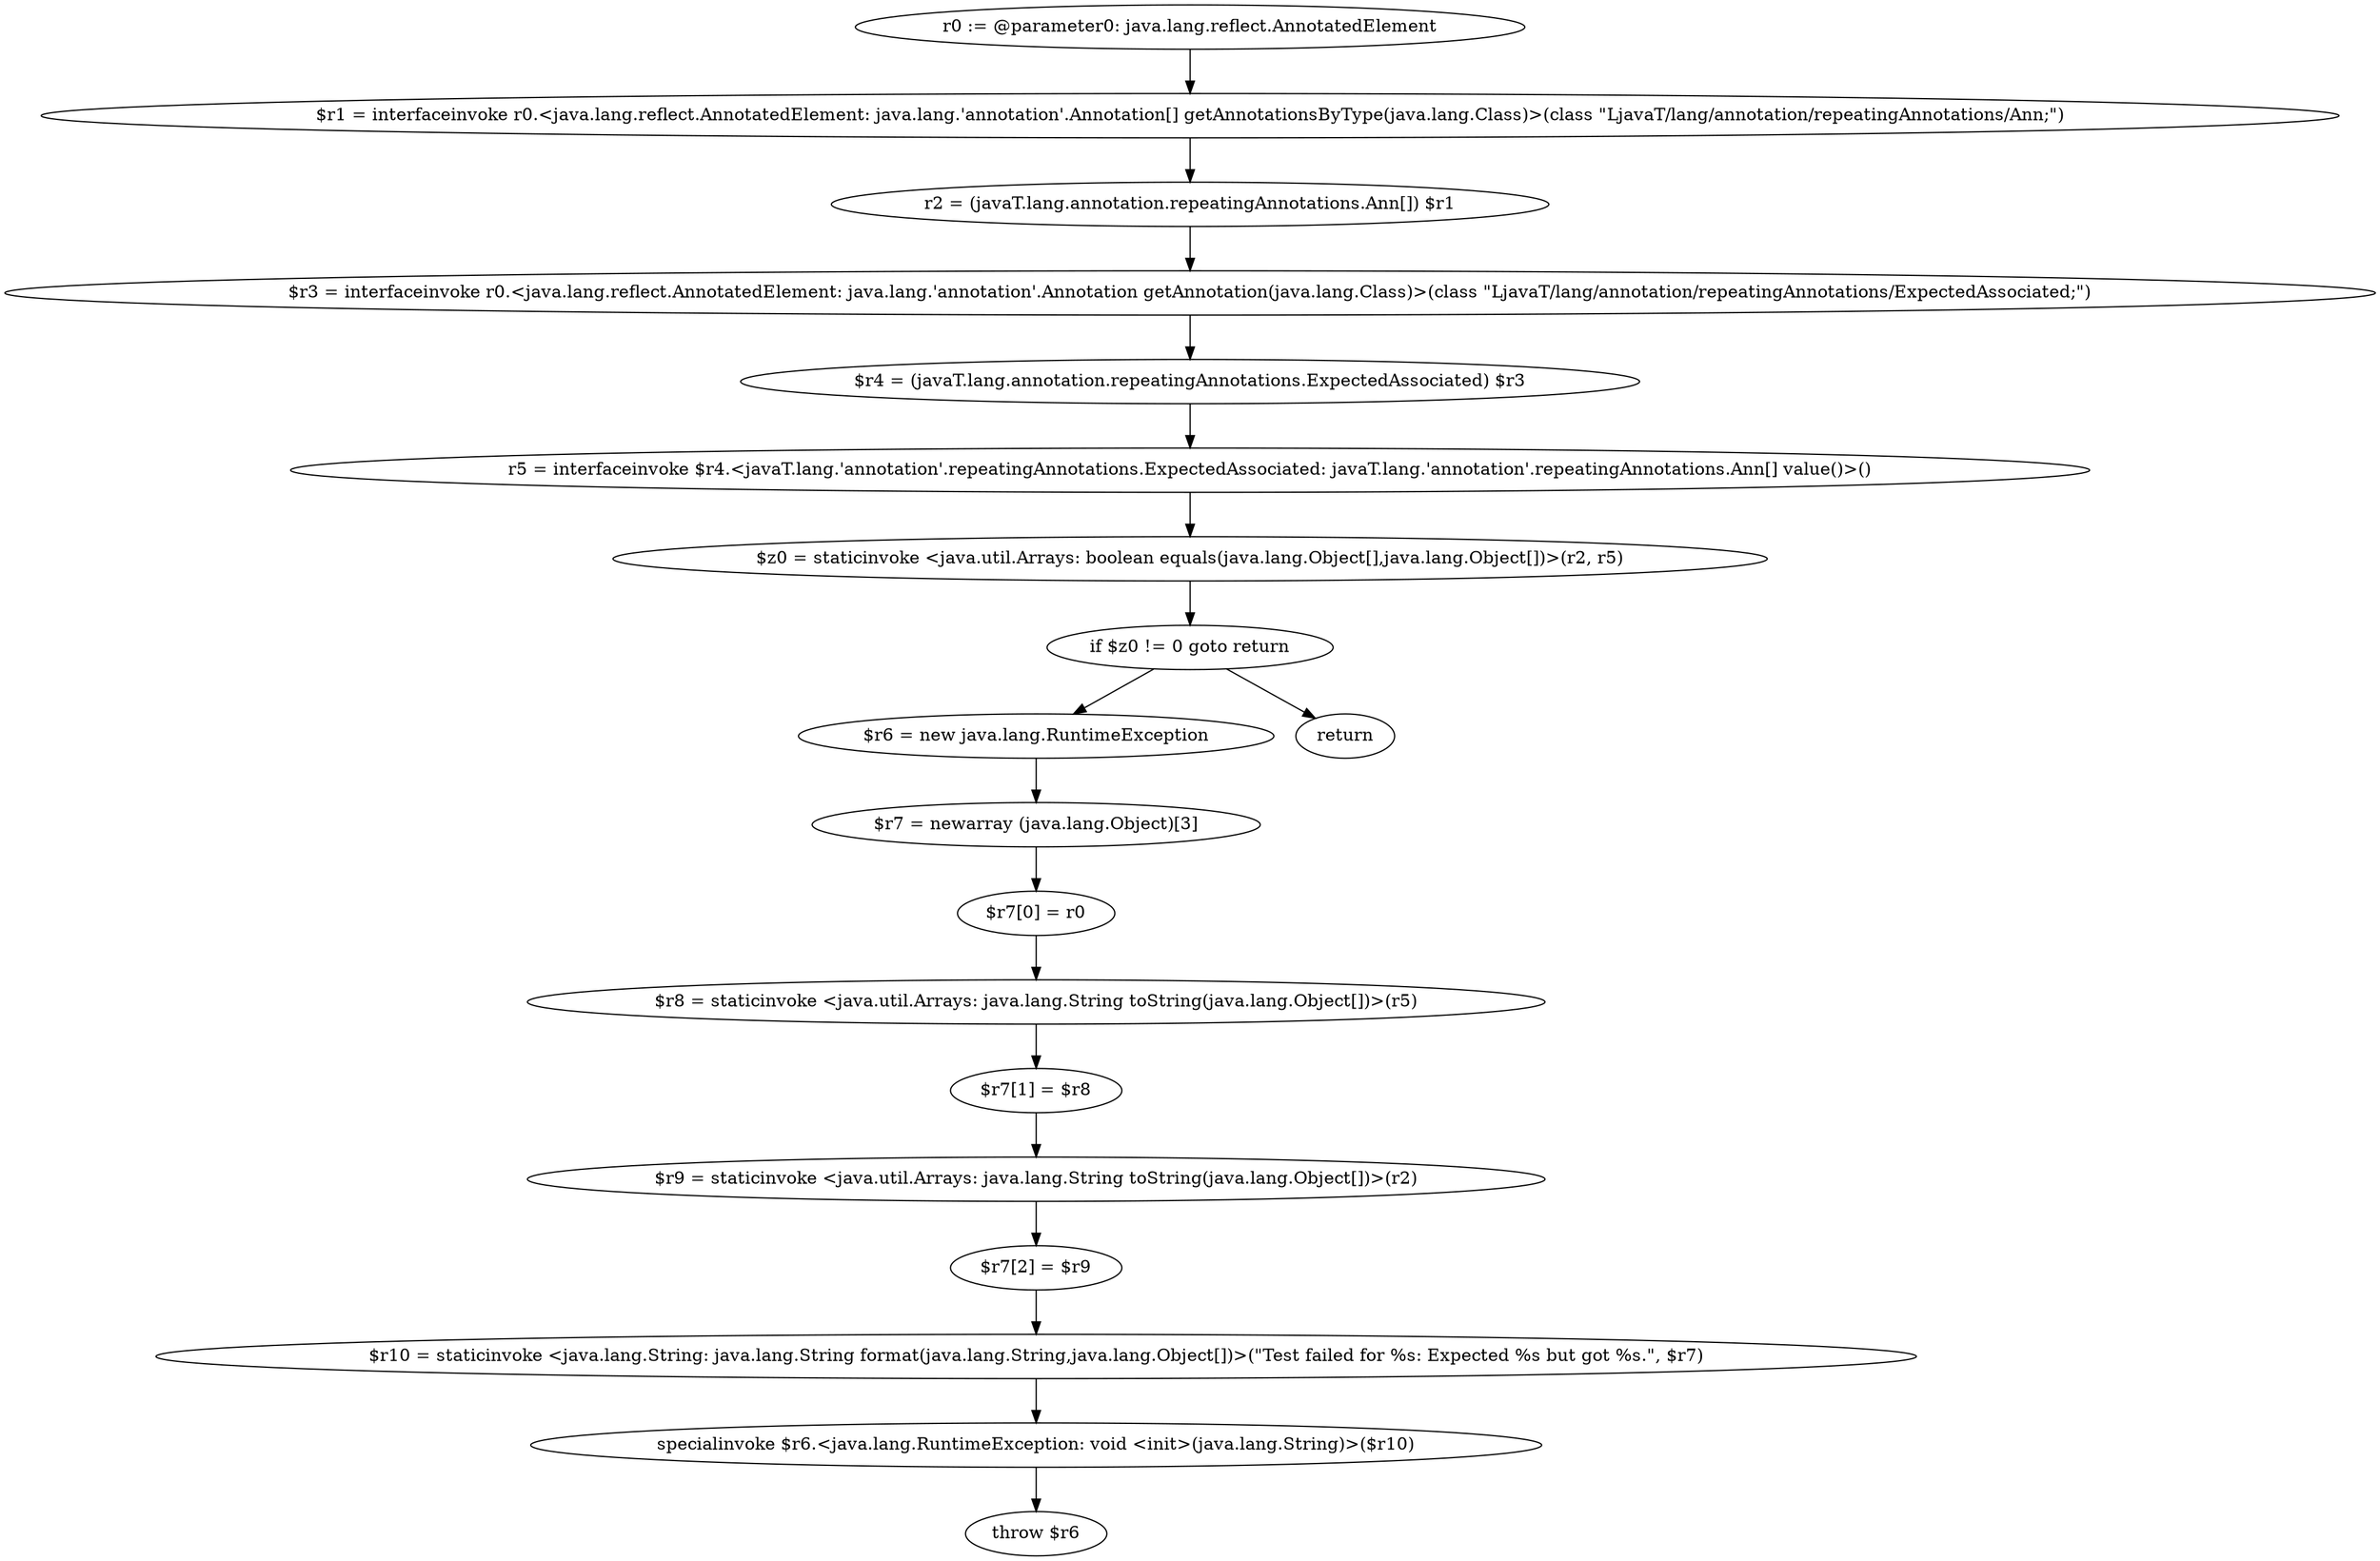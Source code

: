 digraph "unitGraph" {
    "r0 := @parameter0: java.lang.reflect.AnnotatedElement"
    "$r1 = interfaceinvoke r0.<java.lang.reflect.AnnotatedElement: java.lang.'annotation'.Annotation[] getAnnotationsByType(java.lang.Class)>(class \"LjavaT/lang/annotation/repeatingAnnotations/Ann;\")"
    "r2 = (javaT.lang.annotation.repeatingAnnotations.Ann[]) $r1"
    "$r3 = interfaceinvoke r0.<java.lang.reflect.AnnotatedElement: java.lang.'annotation'.Annotation getAnnotation(java.lang.Class)>(class \"LjavaT/lang/annotation/repeatingAnnotations/ExpectedAssociated;\")"
    "$r4 = (javaT.lang.annotation.repeatingAnnotations.ExpectedAssociated) $r3"
    "r5 = interfaceinvoke $r4.<javaT.lang.'annotation'.repeatingAnnotations.ExpectedAssociated: javaT.lang.'annotation'.repeatingAnnotations.Ann[] value()>()"
    "$z0 = staticinvoke <java.util.Arrays: boolean equals(java.lang.Object[],java.lang.Object[])>(r2, r5)"
    "if $z0 != 0 goto return"
    "$r6 = new java.lang.RuntimeException"
    "$r7 = newarray (java.lang.Object)[3]"
    "$r7[0] = r0"
    "$r8 = staticinvoke <java.util.Arrays: java.lang.String toString(java.lang.Object[])>(r5)"
    "$r7[1] = $r8"
    "$r9 = staticinvoke <java.util.Arrays: java.lang.String toString(java.lang.Object[])>(r2)"
    "$r7[2] = $r9"
    "$r10 = staticinvoke <java.lang.String: java.lang.String format(java.lang.String,java.lang.Object[])>(\"Test failed for %s: Expected %s but got %s.\", $r7)"
    "specialinvoke $r6.<java.lang.RuntimeException: void <init>(java.lang.String)>($r10)"
    "throw $r6"
    "return"
    "r0 := @parameter0: java.lang.reflect.AnnotatedElement"->"$r1 = interfaceinvoke r0.<java.lang.reflect.AnnotatedElement: java.lang.'annotation'.Annotation[] getAnnotationsByType(java.lang.Class)>(class \"LjavaT/lang/annotation/repeatingAnnotations/Ann;\")";
    "$r1 = interfaceinvoke r0.<java.lang.reflect.AnnotatedElement: java.lang.'annotation'.Annotation[] getAnnotationsByType(java.lang.Class)>(class \"LjavaT/lang/annotation/repeatingAnnotations/Ann;\")"->"r2 = (javaT.lang.annotation.repeatingAnnotations.Ann[]) $r1";
    "r2 = (javaT.lang.annotation.repeatingAnnotations.Ann[]) $r1"->"$r3 = interfaceinvoke r0.<java.lang.reflect.AnnotatedElement: java.lang.'annotation'.Annotation getAnnotation(java.lang.Class)>(class \"LjavaT/lang/annotation/repeatingAnnotations/ExpectedAssociated;\")";
    "$r3 = interfaceinvoke r0.<java.lang.reflect.AnnotatedElement: java.lang.'annotation'.Annotation getAnnotation(java.lang.Class)>(class \"LjavaT/lang/annotation/repeatingAnnotations/ExpectedAssociated;\")"->"$r4 = (javaT.lang.annotation.repeatingAnnotations.ExpectedAssociated) $r3";
    "$r4 = (javaT.lang.annotation.repeatingAnnotations.ExpectedAssociated) $r3"->"r5 = interfaceinvoke $r4.<javaT.lang.'annotation'.repeatingAnnotations.ExpectedAssociated: javaT.lang.'annotation'.repeatingAnnotations.Ann[] value()>()";
    "r5 = interfaceinvoke $r4.<javaT.lang.'annotation'.repeatingAnnotations.ExpectedAssociated: javaT.lang.'annotation'.repeatingAnnotations.Ann[] value()>()"->"$z0 = staticinvoke <java.util.Arrays: boolean equals(java.lang.Object[],java.lang.Object[])>(r2, r5)";
    "$z0 = staticinvoke <java.util.Arrays: boolean equals(java.lang.Object[],java.lang.Object[])>(r2, r5)"->"if $z0 != 0 goto return";
    "if $z0 != 0 goto return"->"$r6 = new java.lang.RuntimeException";
    "if $z0 != 0 goto return"->"return";
    "$r6 = new java.lang.RuntimeException"->"$r7 = newarray (java.lang.Object)[3]";
    "$r7 = newarray (java.lang.Object)[3]"->"$r7[0] = r0";
    "$r7[0] = r0"->"$r8 = staticinvoke <java.util.Arrays: java.lang.String toString(java.lang.Object[])>(r5)";
    "$r8 = staticinvoke <java.util.Arrays: java.lang.String toString(java.lang.Object[])>(r5)"->"$r7[1] = $r8";
    "$r7[1] = $r8"->"$r9 = staticinvoke <java.util.Arrays: java.lang.String toString(java.lang.Object[])>(r2)";
    "$r9 = staticinvoke <java.util.Arrays: java.lang.String toString(java.lang.Object[])>(r2)"->"$r7[2] = $r9";
    "$r7[2] = $r9"->"$r10 = staticinvoke <java.lang.String: java.lang.String format(java.lang.String,java.lang.Object[])>(\"Test failed for %s: Expected %s but got %s.\", $r7)";
    "$r10 = staticinvoke <java.lang.String: java.lang.String format(java.lang.String,java.lang.Object[])>(\"Test failed for %s: Expected %s but got %s.\", $r7)"->"specialinvoke $r6.<java.lang.RuntimeException: void <init>(java.lang.String)>($r10)";
    "specialinvoke $r6.<java.lang.RuntimeException: void <init>(java.lang.String)>($r10)"->"throw $r6";
}
